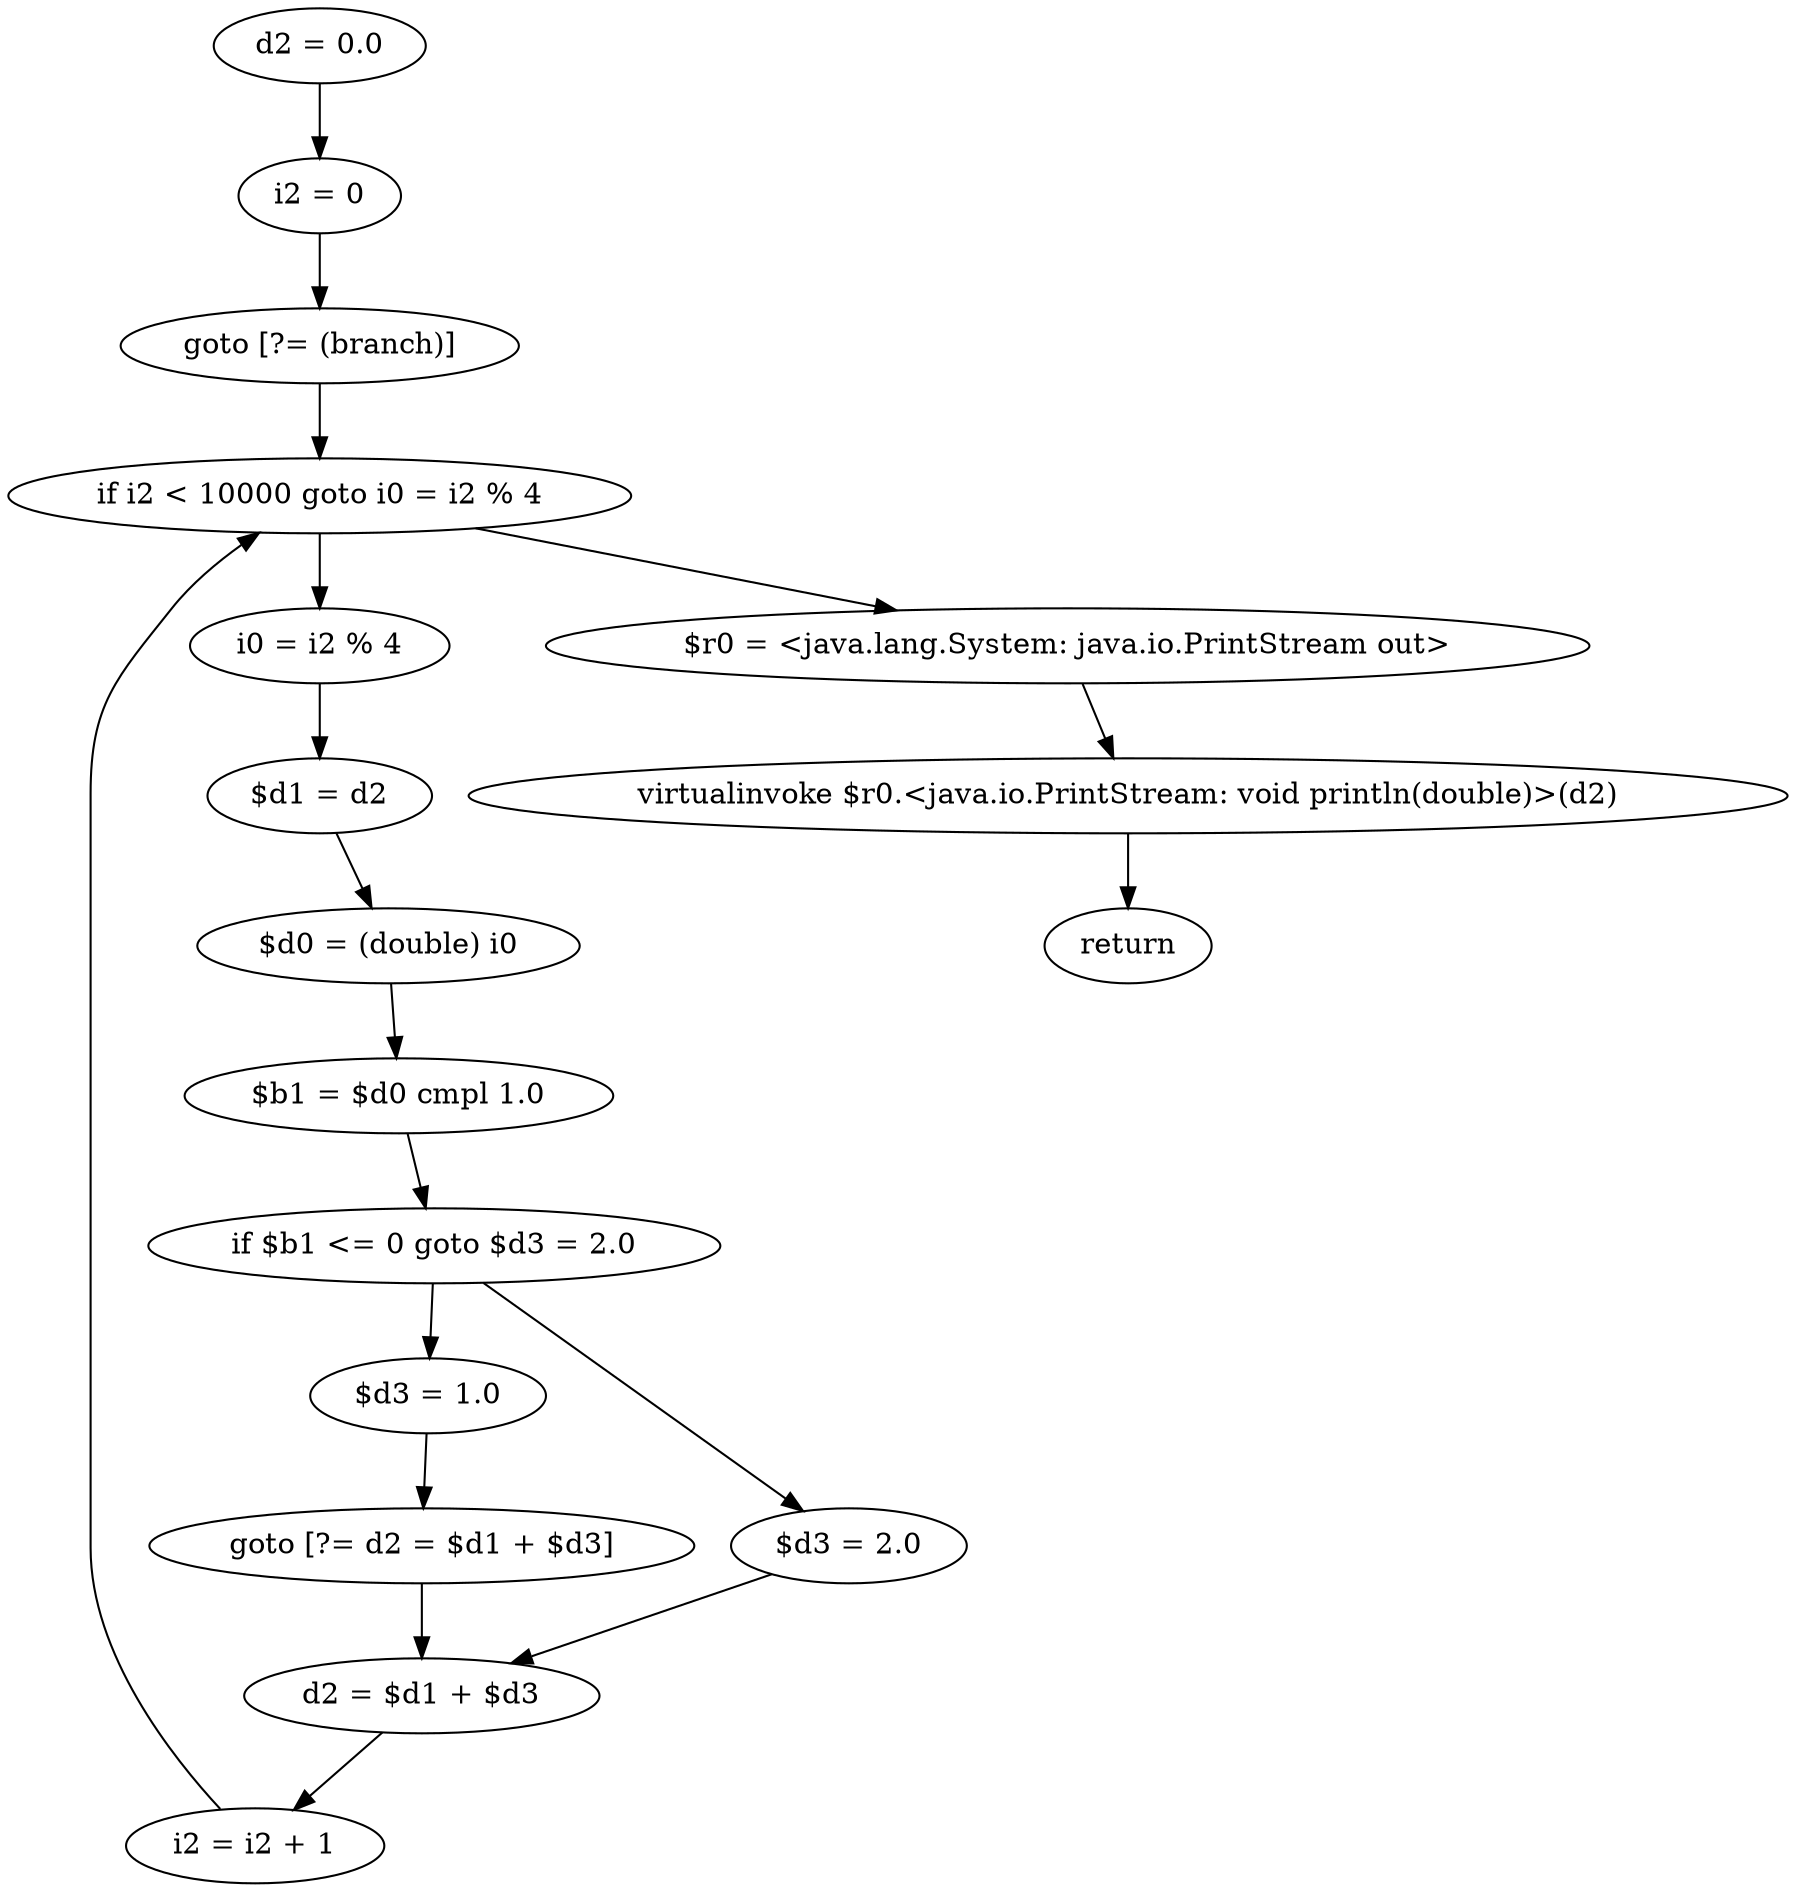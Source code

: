 digraph "unitGraph" {
    "d2 = 0.0"
    "i2 = 0"
    "goto [?= (branch)]"
    "i0 = i2 % 4"
    "$d1 = d2"
    "$d0 = (double) i0"
    "$b1 = $d0 cmpl 1.0"
    "if $b1 <= 0 goto $d3 = 2.0"
    "$d3 = 1.0"
    "goto [?= d2 = $d1 + $d3]"
    "$d3 = 2.0"
    "d2 = $d1 + $d3"
    "i2 = i2 + 1"
    "if i2 < 10000 goto i0 = i2 % 4"
    "$r0 = <java.lang.System: java.io.PrintStream out>"
    "virtualinvoke $r0.<java.io.PrintStream: void println(double)>(d2)"
    "return"
    "d2 = 0.0"->"i2 = 0";
    "i2 = 0"->"goto [?= (branch)]";
    "goto [?= (branch)]"->"if i2 < 10000 goto i0 = i2 % 4";
    "i0 = i2 % 4"->"$d1 = d2";
    "$d1 = d2"->"$d0 = (double) i0";
    "$d0 = (double) i0"->"$b1 = $d0 cmpl 1.0";
    "$b1 = $d0 cmpl 1.0"->"if $b1 <= 0 goto $d3 = 2.0";
    "if $b1 <= 0 goto $d3 = 2.0"->"$d3 = 1.0";
    "if $b1 <= 0 goto $d3 = 2.0"->"$d3 = 2.0";
    "$d3 = 1.0"->"goto [?= d2 = $d1 + $d3]";
    "goto [?= d2 = $d1 + $d3]"->"d2 = $d1 + $d3";
    "$d3 = 2.0"->"d2 = $d1 + $d3";
    "d2 = $d1 + $d3"->"i2 = i2 + 1";
    "i2 = i2 + 1"->"if i2 < 10000 goto i0 = i2 % 4";
    "if i2 < 10000 goto i0 = i2 % 4"->"$r0 = <java.lang.System: java.io.PrintStream out>";
    "if i2 < 10000 goto i0 = i2 % 4"->"i0 = i2 % 4";
    "$r0 = <java.lang.System: java.io.PrintStream out>"->"virtualinvoke $r0.<java.io.PrintStream: void println(double)>(d2)";
    "virtualinvoke $r0.<java.io.PrintStream: void println(double)>(d2)"->"return";
}
